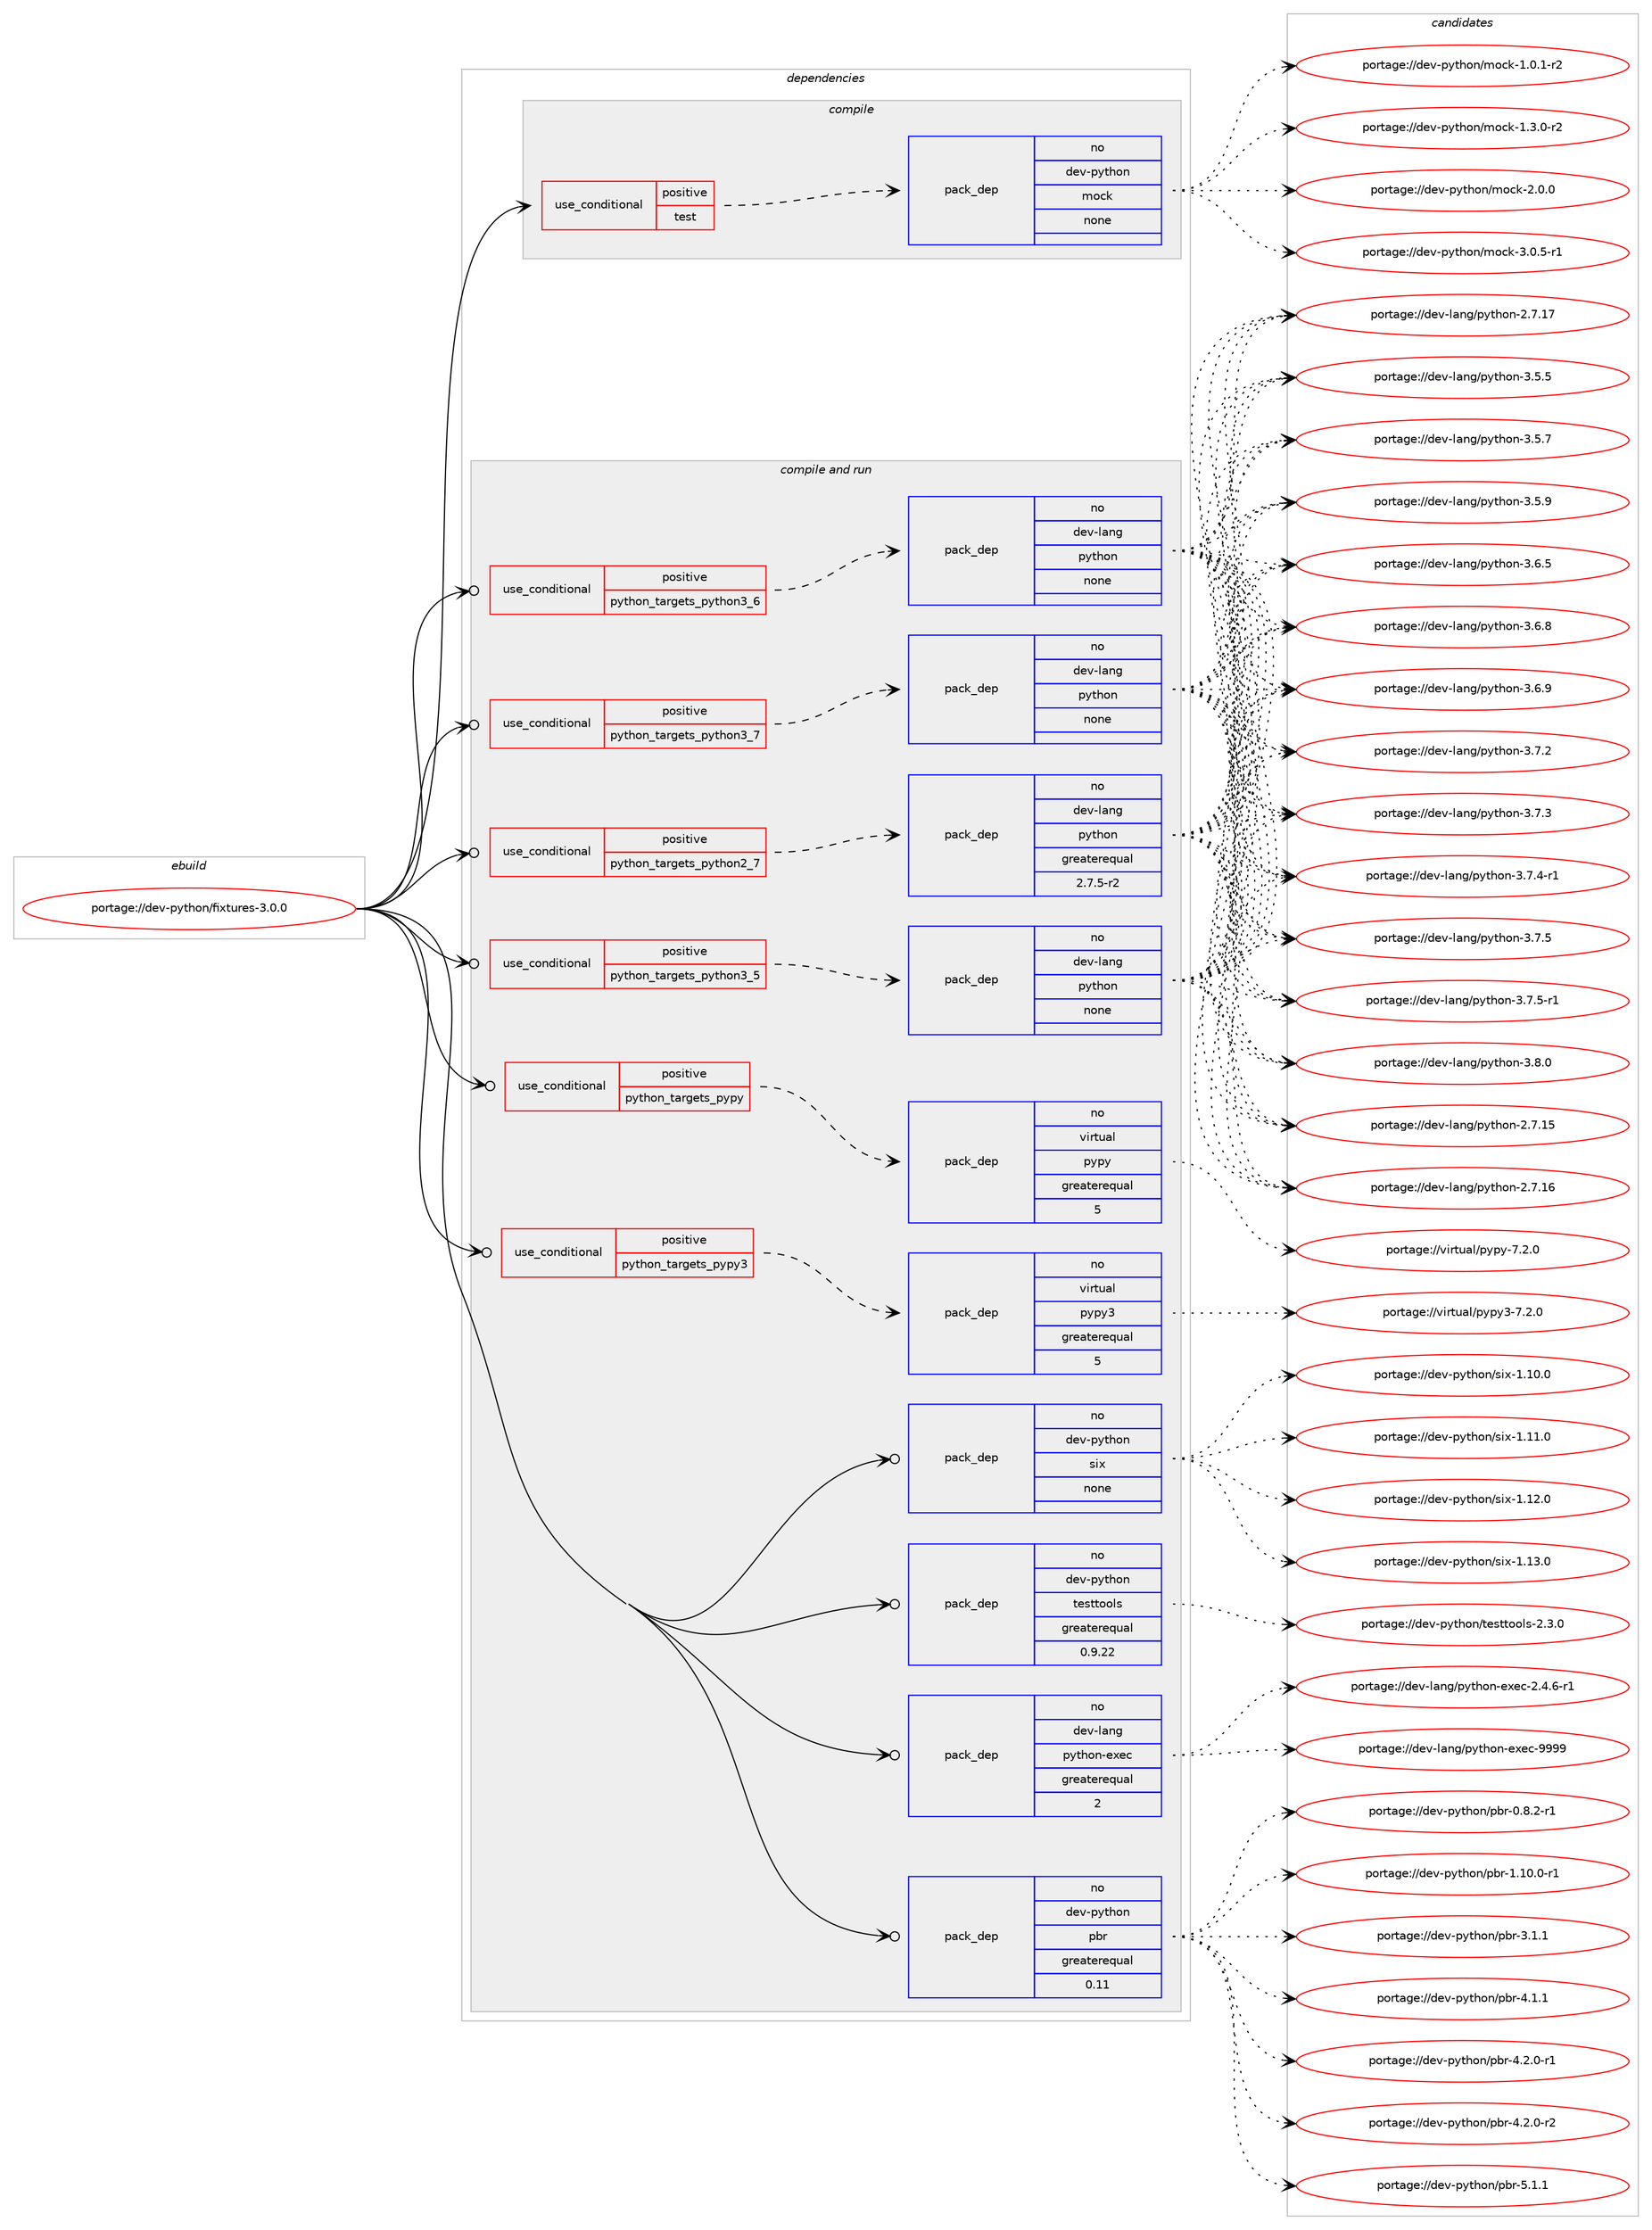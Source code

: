 digraph prolog {

# *************
# Graph options
# *************

newrank=true;
concentrate=true;
compound=true;
graph [rankdir=LR,fontname=Helvetica,fontsize=10,ranksep=1.5];#, ranksep=2.5, nodesep=0.2];
edge  [arrowhead=vee];
node  [fontname=Helvetica,fontsize=10];

# **********
# The ebuild
# **********

subgraph cluster_leftcol {
color=gray;
rank=same;
label=<<i>ebuild</i>>;
id [label="portage://dev-python/fixtures-3.0.0", color=red, width=4, href="../dev-python/fixtures-3.0.0.svg"];
}

# ****************
# The dependencies
# ****************

subgraph cluster_midcol {
color=gray;
label=<<i>dependencies</i>>;
subgraph cluster_compile {
fillcolor="#eeeeee";
style=filled;
label=<<i>compile</i>>;
subgraph cond28516 {
dependency139091 [label=<<TABLE BORDER="0" CELLBORDER="1" CELLSPACING="0" CELLPADDING="4"><TR><TD ROWSPAN="3" CELLPADDING="10">use_conditional</TD></TR><TR><TD>positive</TD></TR><TR><TD>test</TD></TR></TABLE>>, shape=none, color=red];
subgraph pack107257 {
dependency139092 [label=<<TABLE BORDER="0" CELLBORDER="1" CELLSPACING="0" CELLPADDING="4" WIDTH="220"><TR><TD ROWSPAN="6" CELLPADDING="30">pack_dep</TD></TR><TR><TD WIDTH="110">no</TD></TR><TR><TD>dev-python</TD></TR><TR><TD>mock</TD></TR><TR><TD>none</TD></TR><TR><TD></TD></TR></TABLE>>, shape=none, color=blue];
}
dependency139091:e -> dependency139092:w [weight=20,style="dashed",arrowhead="vee"];
}
id:e -> dependency139091:w [weight=20,style="solid",arrowhead="vee"];
}
subgraph cluster_compileandrun {
fillcolor="#eeeeee";
style=filled;
label=<<i>compile and run</i>>;
subgraph cond28517 {
dependency139093 [label=<<TABLE BORDER="0" CELLBORDER="1" CELLSPACING="0" CELLPADDING="4"><TR><TD ROWSPAN="3" CELLPADDING="10">use_conditional</TD></TR><TR><TD>positive</TD></TR><TR><TD>python_targets_pypy</TD></TR></TABLE>>, shape=none, color=red];
subgraph pack107258 {
dependency139094 [label=<<TABLE BORDER="0" CELLBORDER="1" CELLSPACING="0" CELLPADDING="4" WIDTH="220"><TR><TD ROWSPAN="6" CELLPADDING="30">pack_dep</TD></TR><TR><TD WIDTH="110">no</TD></TR><TR><TD>virtual</TD></TR><TR><TD>pypy</TD></TR><TR><TD>greaterequal</TD></TR><TR><TD>5</TD></TR></TABLE>>, shape=none, color=blue];
}
dependency139093:e -> dependency139094:w [weight=20,style="dashed",arrowhead="vee"];
}
id:e -> dependency139093:w [weight=20,style="solid",arrowhead="odotvee"];
subgraph cond28518 {
dependency139095 [label=<<TABLE BORDER="0" CELLBORDER="1" CELLSPACING="0" CELLPADDING="4"><TR><TD ROWSPAN="3" CELLPADDING="10">use_conditional</TD></TR><TR><TD>positive</TD></TR><TR><TD>python_targets_pypy3</TD></TR></TABLE>>, shape=none, color=red];
subgraph pack107259 {
dependency139096 [label=<<TABLE BORDER="0" CELLBORDER="1" CELLSPACING="0" CELLPADDING="4" WIDTH="220"><TR><TD ROWSPAN="6" CELLPADDING="30">pack_dep</TD></TR><TR><TD WIDTH="110">no</TD></TR><TR><TD>virtual</TD></TR><TR><TD>pypy3</TD></TR><TR><TD>greaterequal</TD></TR><TR><TD>5</TD></TR></TABLE>>, shape=none, color=blue];
}
dependency139095:e -> dependency139096:w [weight=20,style="dashed",arrowhead="vee"];
}
id:e -> dependency139095:w [weight=20,style="solid",arrowhead="odotvee"];
subgraph cond28519 {
dependency139097 [label=<<TABLE BORDER="0" CELLBORDER="1" CELLSPACING="0" CELLPADDING="4"><TR><TD ROWSPAN="3" CELLPADDING="10">use_conditional</TD></TR><TR><TD>positive</TD></TR><TR><TD>python_targets_python2_7</TD></TR></TABLE>>, shape=none, color=red];
subgraph pack107260 {
dependency139098 [label=<<TABLE BORDER="0" CELLBORDER="1" CELLSPACING="0" CELLPADDING="4" WIDTH="220"><TR><TD ROWSPAN="6" CELLPADDING="30">pack_dep</TD></TR><TR><TD WIDTH="110">no</TD></TR><TR><TD>dev-lang</TD></TR><TR><TD>python</TD></TR><TR><TD>greaterequal</TD></TR><TR><TD>2.7.5-r2</TD></TR></TABLE>>, shape=none, color=blue];
}
dependency139097:e -> dependency139098:w [weight=20,style="dashed",arrowhead="vee"];
}
id:e -> dependency139097:w [weight=20,style="solid",arrowhead="odotvee"];
subgraph cond28520 {
dependency139099 [label=<<TABLE BORDER="0" CELLBORDER="1" CELLSPACING="0" CELLPADDING="4"><TR><TD ROWSPAN="3" CELLPADDING="10">use_conditional</TD></TR><TR><TD>positive</TD></TR><TR><TD>python_targets_python3_5</TD></TR></TABLE>>, shape=none, color=red];
subgraph pack107261 {
dependency139100 [label=<<TABLE BORDER="0" CELLBORDER="1" CELLSPACING="0" CELLPADDING="4" WIDTH="220"><TR><TD ROWSPAN="6" CELLPADDING="30">pack_dep</TD></TR><TR><TD WIDTH="110">no</TD></TR><TR><TD>dev-lang</TD></TR><TR><TD>python</TD></TR><TR><TD>none</TD></TR><TR><TD></TD></TR></TABLE>>, shape=none, color=blue];
}
dependency139099:e -> dependency139100:w [weight=20,style="dashed",arrowhead="vee"];
}
id:e -> dependency139099:w [weight=20,style="solid",arrowhead="odotvee"];
subgraph cond28521 {
dependency139101 [label=<<TABLE BORDER="0" CELLBORDER="1" CELLSPACING="0" CELLPADDING="4"><TR><TD ROWSPAN="3" CELLPADDING="10">use_conditional</TD></TR><TR><TD>positive</TD></TR><TR><TD>python_targets_python3_6</TD></TR></TABLE>>, shape=none, color=red];
subgraph pack107262 {
dependency139102 [label=<<TABLE BORDER="0" CELLBORDER="1" CELLSPACING="0" CELLPADDING="4" WIDTH="220"><TR><TD ROWSPAN="6" CELLPADDING="30">pack_dep</TD></TR><TR><TD WIDTH="110">no</TD></TR><TR><TD>dev-lang</TD></TR><TR><TD>python</TD></TR><TR><TD>none</TD></TR><TR><TD></TD></TR></TABLE>>, shape=none, color=blue];
}
dependency139101:e -> dependency139102:w [weight=20,style="dashed",arrowhead="vee"];
}
id:e -> dependency139101:w [weight=20,style="solid",arrowhead="odotvee"];
subgraph cond28522 {
dependency139103 [label=<<TABLE BORDER="0" CELLBORDER="1" CELLSPACING="0" CELLPADDING="4"><TR><TD ROWSPAN="3" CELLPADDING="10">use_conditional</TD></TR><TR><TD>positive</TD></TR><TR><TD>python_targets_python3_7</TD></TR></TABLE>>, shape=none, color=red];
subgraph pack107263 {
dependency139104 [label=<<TABLE BORDER="0" CELLBORDER="1" CELLSPACING="0" CELLPADDING="4" WIDTH="220"><TR><TD ROWSPAN="6" CELLPADDING="30">pack_dep</TD></TR><TR><TD WIDTH="110">no</TD></TR><TR><TD>dev-lang</TD></TR><TR><TD>python</TD></TR><TR><TD>none</TD></TR><TR><TD></TD></TR></TABLE>>, shape=none, color=blue];
}
dependency139103:e -> dependency139104:w [weight=20,style="dashed",arrowhead="vee"];
}
id:e -> dependency139103:w [weight=20,style="solid",arrowhead="odotvee"];
subgraph pack107264 {
dependency139105 [label=<<TABLE BORDER="0" CELLBORDER="1" CELLSPACING="0" CELLPADDING="4" WIDTH="220"><TR><TD ROWSPAN="6" CELLPADDING="30">pack_dep</TD></TR><TR><TD WIDTH="110">no</TD></TR><TR><TD>dev-lang</TD></TR><TR><TD>python-exec</TD></TR><TR><TD>greaterequal</TD></TR><TR><TD>2</TD></TR></TABLE>>, shape=none, color=blue];
}
id:e -> dependency139105:w [weight=20,style="solid",arrowhead="odotvee"];
subgraph pack107265 {
dependency139106 [label=<<TABLE BORDER="0" CELLBORDER="1" CELLSPACING="0" CELLPADDING="4" WIDTH="220"><TR><TD ROWSPAN="6" CELLPADDING="30">pack_dep</TD></TR><TR><TD WIDTH="110">no</TD></TR><TR><TD>dev-python</TD></TR><TR><TD>pbr</TD></TR><TR><TD>greaterequal</TD></TR><TR><TD>0.11</TD></TR></TABLE>>, shape=none, color=blue];
}
id:e -> dependency139106:w [weight=20,style="solid",arrowhead="odotvee"];
subgraph pack107266 {
dependency139107 [label=<<TABLE BORDER="0" CELLBORDER="1" CELLSPACING="0" CELLPADDING="4" WIDTH="220"><TR><TD ROWSPAN="6" CELLPADDING="30">pack_dep</TD></TR><TR><TD WIDTH="110">no</TD></TR><TR><TD>dev-python</TD></TR><TR><TD>six</TD></TR><TR><TD>none</TD></TR><TR><TD></TD></TR></TABLE>>, shape=none, color=blue];
}
id:e -> dependency139107:w [weight=20,style="solid",arrowhead="odotvee"];
subgraph pack107267 {
dependency139108 [label=<<TABLE BORDER="0" CELLBORDER="1" CELLSPACING="0" CELLPADDING="4" WIDTH="220"><TR><TD ROWSPAN="6" CELLPADDING="30">pack_dep</TD></TR><TR><TD WIDTH="110">no</TD></TR><TR><TD>dev-python</TD></TR><TR><TD>testtools</TD></TR><TR><TD>greaterequal</TD></TR><TR><TD>0.9.22</TD></TR></TABLE>>, shape=none, color=blue];
}
id:e -> dependency139108:w [weight=20,style="solid",arrowhead="odotvee"];
}
subgraph cluster_run {
fillcolor="#eeeeee";
style=filled;
label=<<i>run</i>>;
}
}

# **************
# The candidates
# **************

subgraph cluster_choices {
rank=same;
color=gray;
label=<<i>candidates</i>>;

subgraph choice107257 {
color=black;
nodesep=1;
choiceportage1001011184511212111610411111047109111991074549464846494511450 [label="portage://dev-python/mock-1.0.1-r2", color=red, width=4,href="../dev-python/mock-1.0.1-r2.svg"];
choiceportage1001011184511212111610411111047109111991074549465146484511450 [label="portage://dev-python/mock-1.3.0-r2", color=red, width=4,href="../dev-python/mock-1.3.0-r2.svg"];
choiceportage100101118451121211161041111104710911199107455046484648 [label="portage://dev-python/mock-2.0.0", color=red, width=4,href="../dev-python/mock-2.0.0.svg"];
choiceportage1001011184511212111610411111047109111991074551464846534511449 [label="portage://dev-python/mock-3.0.5-r1", color=red, width=4,href="../dev-python/mock-3.0.5-r1.svg"];
dependency139092:e -> choiceportage1001011184511212111610411111047109111991074549464846494511450:w [style=dotted,weight="100"];
dependency139092:e -> choiceportage1001011184511212111610411111047109111991074549465146484511450:w [style=dotted,weight="100"];
dependency139092:e -> choiceportage100101118451121211161041111104710911199107455046484648:w [style=dotted,weight="100"];
dependency139092:e -> choiceportage1001011184511212111610411111047109111991074551464846534511449:w [style=dotted,weight="100"];
}
subgraph choice107258 {
color=black;
nodesep=1;
choiceportage1181051141161179710847112121112121455546504648 [label="portage://virtual/pypy-7.2.0", color=red, width=4,href="../virtual/pypy-7.2.0.svg"];
dependency139094:e -> choiceportage1181051141161179710847112121112121455546504648:w [style=dotted,weight="100"];
}
subgraph choice107259 {
color=black;
nodesep=1;
choiceportage118105114116117971084711212111212151455546504648 [label="portage://virtual/pypy3-7.2.0", color=red, width=4,href="../virtual/pypy3-7.2.0.svg"];
dependency139096:e -> choiceportage118105114116117971084711212111212151455546504648:w [style=dotted,weight="100"];
}
subgraph choice107260 {
color=black;
nodesep=1;
choiceportage10010111845108971101034711212111610411111045504655464953 [label="portage://dev-lang/python-2.7.15", color=red, width=4,href="../dev-lang/python-2.7.15.svg"];
choiceportage10010111845108971101034711212111610411111045504655464954 [label="portage://dev-lang/python-2.7.16", color=red, width=4,href="../dev-lang/python-2.7.16.svg"];
choiceportage10010111845108971101034711212111610411111045504655464955 [label="portage://dev-lang/python-2.7.17", color=red, width=4,href="../dev-lang/python-2.7.17.svg"];
choiceportage100101118451089711010347112121116104111110455146534653 [label="portage://dev-lang/python-3.5.5", color=red, width=4,href="../dev-lang/python-3.5.5.svg"];
choiceportage100101118451089711010347112121116104111110455146534655 [label="portage://dev-lang/python-3.5.7", color=red, width=4,href="../dev-lang/python-3.5.7.svg"];
choiceportage100101118451089711010347112121116104111110455146534657 [label="portage://dev-lang/python-3.5.9", color=red, width=4,href="../dev-lang/python-3.5.9.svg"];
choiceportage100101118451089711010347112121116104111110455146544653 [label="portage://dev-lang/python-3.6.5", color=red, width=4,href="../dev-lang/python-3.6.5.svg"];
choiceportage100101118451089711010347112121116104111110455146544656 [label="portage://dev-lang/python-3.6.8", color=red, width=4,href="../dev-lang/python-3.6.8.svg"];
choiceportage100101118451089711010347112121116104111110455146544657 [label="portage://dev-lang/python-3.6.9", color=red, width=4,href="../dev-lang/python-3.6.9.svg"];
choiceportage100101118451089711010347112121116104111110455146554650 [label="portage://dev-lang/python-3.7.2", color=red, width=4,href="../dev-lang/python-3.7.2.svg"];
choiceportage100101118451089711010347112121116104111110455146554651 [label="portage://dev-lang/python-3.7.3", color=red, width=4,href="../dev-lang/python-3.7.3.svg"];
choiceportage1001011184510897110103471121211161041111104551465546524511449 [label="portage://dev-lang/python-3.7.4-r1", color=red, width=4,href="../dev-lang/python-3.7.4-r1.svg"];
choiceportage100101118451089711010347112121116104111110455146554653 [label="portage://dev-lang/python-3.7.5", color=red, width=4,href="../dev-lang/python-3.7.5.svg"];
choiceportage1001011184510897110103471121211161041111104551465546534511449 [label="portage://dev-lang/python-3.7.5-r1", color=red, width=4,href="../dev-lang/python-3.7.5-r1.svg"];
choiceportage100101118451089711010347112121116104111110455146564648 [label="portage://dev-lang/python-3.8.0", color=red, width=4,href="../dev-lang/python-3.8.0.svg"];
dependency139098:e -> choiceportage10010111845108971101034711212111610411111045504655464953:w [style=dotted,weight="100"];
dependency139098:e -> choiceportage10010111845108971101034711212111610411111045504655464954:w [style=dotted,weight="100"];
dependency139098:e -> choiceportage10010111845108971101034711212111610411111045504655464955:w [style=dotted,weight="100"];
dependency139098:e -> choiceportage100101118451089711010347112121116104111110455146534653:w [style=dotted,weight="100"];
dependency139098:e -> choiceportage100101118451089711010347112121116104111110455146534655:w [style=dotted,weight="100"];
dependency139098:e -> choiceportage100101118451089711010347112121116104111110455146534657:w [style=dotted,weight="100"];
dependency139098:e -> choiceportage100101118451089711010347112121116104111110455146544653:w [style=dotted,weight="100"];
dependency139098:e -> choiceportage100101118451089711010347112121116104111110455146544656:w [style=dotted,weight="100"];
dependency139098:e -> choiceportage100101118451089711010347112121116104111110455146544657:w [style=dotted,weight="100"];
dependency139098:e -> choiceportage100101118451089711010347112121116104111110455146554650:w [style=dotted,weight="100"];
dependency139098:e -> choiceportage100101118451089711010347112121116104111110455146554651:w [style=dotted,weight="100"];
dependency139098:e -> choiceportage1001011184510897110103471121211161041111104551465546524511449:w [style=dotted,weight="100"];
dependency139098:e -> choiceportage100101118451089711010347112121116104111110455146554653:w [style=dotted,weight="100"];
dependency139098:e -> choiceportage1001011184510897110103471121211161041111104551465546534511449:w [style=dotted,weight="100"];
dependency139098:e -> choiceportage100101118451089711010347112121116104111110455146564648:w [style=dotted,weight="100"];
}
subgraph choice107261 {
color=black;
nodesep=1;
choiceportage10010111845108971101034711212111610411111045504655464953 [label="portage://dev-lang/python-2.7.15", color=red, width=4,href="../dev-lang/python-2.7.15.svg"];
choiceportage10010111845108971101034711212111610411111045504655464954 [label="portage://dev-lang/python-2.7.16", color=red, width=4,href="../dev-lang/python-2.7.16.svg"];
choiceportage10010111845108971101034711212111610411111045504655464955 [label="portage://dev-lang/python-2.7.17", color=red, width=4,href="../dev-lang/python-2.7.17.svg"];
choiceportage100101118451089711010347112121116104111110455146534653 [label="portage://dev-lang/python-3.5.5", color=red, width=4,href="../dev-lang/python-3.5.5.svg"];
choiceportage100101118451089711010347112121116104111110455146534655 [label="portage://dev-lang/python-3.5.7", color=red, width=4,href="../dev-lang/python-3.5.7.svg"];
choiceportage100101118451089711010347112121116104111110455146534657 [label="portage://dev-lang/python-3.5.9", color=red, width=4,href="../dev-lang/python-3.5.9.svg"];
choiceportage100101118451089711010347112121116104111110455146544653 [label="portage://dev-lang/python-3.6.5", color=red, width=4,href="../dev-lang/python-3.6.5.svg"];
choiceportage100101118451089711010347112121116104111110455146544656 [label="portage://dev-lang/python-3.6.8", color=red, width=4,href="../dev-lang/python-3.6.8.svg"];
choiceportage100101118451089711010347112121116104111110455146544657 [label="portage://dev-lang/python-3.6.9", color=red, width=4,href="../dev-lang/python-3.6.9.svg"];
choiceportage100101118451089711010347112121116104111110455146554650 [label="portage://dev-lang/python-3.7.2", color=red, width=4,href="../dev-lang/python-3.7.2.svg"];
choiceportage100101118451089711010347112121116104111110455146554651 [label="portage://dev-lang/python-3.7.3", color=red, width=4,href="../dev-lang/python-3.7.3.svg"];
choiceportage1001011184510897110103471121211161041111104551465546524511449 [label="portage://dev-lang/python-3.7.4-r1", color=red, width=4,href="../dev-lang/python-3.7.4-r1.svg"];
choiceportage100101118451089711010347112121116104111110455146554653 [label="portage://dev-lang/python-3.7.5", color=red, width=4,href="../dev-lang/python-3.7.5.svg"];
choiceportage1001011184510897110103471121211161041111104551465546534511449 [label="portage://dev-lang/python-3.7.5-r1", color=red, width=4,href="../dev-lang/python-3.7.5-r1.svg"];
choiceportage100101118451089711010347112121116104111110455146564648 [label="portage://dev-lang/python-3.8.0", color=red, width=4,href="../dev-lang/python-3.8.0.svg"];
dependency139100:e -> choiceportage10010111845108971101034711212111610411111045504655464953:w [style=dotted,weight="100"];
dependency139100:e -> choiceportage10010111845108971101034711212111610411111045504655464954:w [style=dotted,weight="100"];
dependency139100:e -> choiceportage10010111845108971101034711212111610411111045504655464955:w [style=dotted,weight="100"];
dependency139100:e -> choiceportage100101118451089711010347112121116104111110455146534653:w [style=dotted,weight="100"];
dependency139100:e -> choiceportage100101118451089711010347112121116104111110455146534655:w [style=dotted,weight="100"];
dependency139100:e -> choiceportage100101118451089711010347112121116104111110455146534657:w [style=dotted,weight="100"];
dependency139100:e -> choiceportage100101118451089711010347112121116104111110455146544653:w [style=dotted,weight="100"];
dependency139100:e -> choiceportage100101118451089711010347112121116104111110455146544656:w [style=dotted,weight="100"];
dependency139100:e -> choiceportage100101118451089711010347112121116104111110455146544657:w [style=dotted,weight="100"];
dependency139100:e -> choiceportage100101118451089711010347112121116104111110455146554650:w [style=dotted,weight="100"];
dependency139100:e -> choiceportage100101118451089711010347112121116104111110455146554651:w [style=dotted,weight="100"];
dependency139100:e -> choiceportage1001011184510897110103471121211161041111104551465546524511449:w [style=dotted,weight="100"];
dependency139100:e -> choiceportage100101118451089711010347112121116104111110455146554653:w [style=dotted,weight="100"];
dependency139100:e -> choiceportage1001011184510897110103471121211161041111104551465546534511449:w [style=dotted,weight="100"];
dependency139100:e -> choiceportage100101118451089711010347112121116104111110455146564648:w [style=dotted,weight="100"];
}
subgraph choice107262 {
color=black;
nodesep=1;
choiceportage10010111845108971101034711212111610411111045504655464953 [label="portage://dev-lang/python-2.7.15", color=red, width=4,href="../dev-lang/python-2.7.15.svg"];
choiceportage10010111845108971101034711212111610411111045504655464954 [label="portage://dev-lang/python-2.7.16", color=red, width=4,href="../dev-lang/python-2.7.16.svg"];
choiceportage10010111845108971101034711212111610411111045504655464955 [label="portage://dev-lang/python-2.7.17", color=red, width=4,href="../dev-lang/python-2.7.17.svg"];
choiceportage100101118451089711010347112121116104111110455146534653 [label="portage://dev-lang/python-3.5.5", color=red, width=4,href="../dev-lang/python-3.5.5.svg"];
choiceportage100101118451089711010347112121116104111110455146534655 [label="portage://dev-lang/python-3.5.7", color=red, width=4,href="../dev-lang/python-3.5.7.svg"];
choiceportage100101118451089711010347112121116104111110455146534657 [label="portage://dev-lang/python-3.5.9", color=red, width=4,href="../dev-lang/python-3.5.9.svg"];
choiceportage100101118451089711010347112121116104111110455146544653 [label="portage://dev-lang/python-3.6.5", color=red, width=4,href="../dev-lang/python-3.6.5.svg"];
choiceportage100101118451089711010347112121116104111110455146544656 [label="portage://dev-lang/python-3.6.8", color=red, width=4,href="../dev-lang/python-3.6.8.svg"];
choiceportage100101118451089711010347112121116104111110455146544657 [label="portage://dev-lang/python-3.6.9", color=red, width=4,href="../dev-lang/python-3.6.9.svg"];
choiceportage100101118451089711010347112121116104111110455146554650 [label="portage://dev-lang/python-3.7.2", color=red, width=4,href="../dev-lang/python-3.7.2.svg"];
choiceportage100101118451089711010347112121116104111110455146554651 [label="portage://dev-lang/python-3.7.3", color=red, width=4,href="../dev-lang/python-3.7.3.svg"];
choiceportage1001011184510897110103471121211161041111104551465546524511449 [label="portage://dev-lang/python-3.7.4-r1", color=red, width=4,href="../dev-lang/python-3.7.4-r1.svg"];
choiceportage100101118451089711010347112121116104111110455146554653 [label="portage://dev-lang/python-3.7.5", color=red, width=4,href="../dev-lang/python-3.7.5.svg"];
choiceportage1001011184510897110103471121211161041111104551465546534511449 [label="portage://dev-lang/python-3.7.5-r1", color=red, width=4,href="../dev-lang/python-3.7.5-r1.svg"];
choiceportage100101118451089711010347112121116104111110455146564648 [label="portage://dev-lang/python-3.8.0", color=red, width=4,href="../dev-lang/python-3.8.0.svg"];
dependency139102:e -> choiceportage10010111845108971101034711212111610411111045504655464953:w [style=dotted,weight="100"];
dependency139102:e -> choiceportage10010111845108971101034711212111610411111045504655464954:w [style=dotted,weight="100"];
dependency139102:e -> choiceportage10010111845108971101034711212111610411111045504655464955:w [style=dotted,weight="100"];
dependency139102:e -> choiceportage100101118451089711010347112121116104111110455146534653:w [style=dotted,weight="100"];
dependency139102:e -> choiceportage100101118451089711010347112121116104111110455146534655:w [style=dotted,weight="100"];
dependency139102:e -> choiceportage100101118451089711010347112121116104111110455146534657:w [style=dotted,weight="100"];
dependency139102:e -> choiceportage100101118451089711010347112121116104111110455146544653:w [style=dotted,weight="100"];
dependency139102:e -> choiceportage100101118451089711010347112121116104111110455146544656:w [style=dotted,weight="100"];
dependency139102:e -> choiceportage100101118451089711010347112121116104111110455146544657:w [style=dotted,weight="100"];
dependency139102:e -> choiceportage100101118451089711010347112121116104111110455146554650:w [style=dotted,weight="100"];
dependency139102:e -> choiceportage100101118451089711010347112121116104111110455146554651:w [style=dotted,weight="100"];
dependency139102:e -> choiceportage1001011184510897110103471121211161041111104551465546524511449:w [style=dotted,weight="100"];
dependency139102:e -> choiceportage100101118451089711010347112121116104111110455146554653:w [style=dotted,weight="100"];
dependency139102:e -> choiceportage1001011184510897110103471121211161041111104551465546534511449:w [style=dotted,weight="100"];
dependency139102:e -> choiceportage100101118451089711010347112121116104111110455146564648:w [style=dotted,weight="100"];
}
subgraph choice107263 {
color=black;
nodesep=1;
choiceportage10010111845108971101034711212111610411111045504655464953 [label="portage://dev-lang/python-2.7.15", color=red, width=4,href="../dev-lang/python-2.7.15.svg"];
choiceportage10010111845108971101034711212111610411111045504655464954 [label="portage://dev-lang/python-2.7.16", color=red, width=4,href="../dev-lang/python-2.7.16.svg"];
choiceportage10010111845108971101034711212111610411111045504655464955 [label="portage://dev-lang/python-2.7.17", color=red, width=4,href="../dev-lang/python-2.7.17.svg"];
choiceportage100101118451089711010347112121116104111110455146534653 [label="portage://dev-lang/python-3.5.5", color=red, width=4,href="../dev-lang/python-3.5.5.svg"];
choiceportage100101118451089711010347112121116104111110455146534655 [label="portage://dev-lang/python-3.5.7", color=red, width=4,href="../dev-lang/python-3.5.7.svg"];
choiceportage100101118451089711010347112121116104111110455146534657 [label="portage://dev-lang/python-3.5.9", color=red, width=4,href="../dev-lang/python-3.5.9.svg"];
choiceportage100101118451089711010347112121116104111110455146544653 [label="portage://dev-lang/python-3.6.5", color=red, width=4,href="../dev-lang/python-3.6.5.svg"];
choiceportage100101118451089711010347112121116104111110455146544656 [label="portage://dev-lang/python-3.6.8", color=red, width=4,href="../dev-lang/python-3.6.8.svg"];
choiceportage100101118451089711010347112121116104111110455146544657 [label="portage://dev-lang/python-3.6.9", color=red, width=4,href="../dev-lang/python-3.6.9.svg"];
choiceportage100101118451089711010347112121116104111110455146554650 [label="portage://dev-lang/python-3.7.2", color=red, width=4,href="../dev-lang/python-3.7.2.svg"];
choiceportage100101118451089711010347112121116104111110455146554651 [label="portage://dev-lang/python-3.7.3", color=red, width=4,href="../dev-lang/python-3.7.3.svg"];
choiceportage1001011184510897110103471121211161041111104551465546524511449 [label="portage://dev-lang/python-3.7.4-r1", color=red, width=4,href="../dev-lang/python-3.7.4-r1.svg"];
choiceportage100101118451089711010347112121116104111110455146554653 [label="portage://dev-lang/python-3.7.5", color=red, width=4,href="../dev-lang/python-3.7.5.svg"];
choiceportage1001011184510897110103471121211161041111104551465546534511449 [label="portage://dev-lang/python-3.7.5-r1", color=red, width=4,href="../dev-lang/python-3.7.5-r1.svg"];
choiceportage100101118451089711010347112121116104111110455146564648 [label="portage://dev-lang/python-3.8.0", color=red, width=4,href="../dev-lang/python-3.8.0.svg"];
dependency139104:e -> choiceportage10010111845108971101034711212111610411111045504655464953:w [style=dotted,weight="100"];
dependency139104:e -> choiceportage10010111845108971101034711212111610411111045504655464954:w [style=dotted,weight="100"];
dependency139104:e -> choiceportage10010111845108971101034711212111610411111045504655464955:w [style=dotted,weight="100"];
dependency139104:e -> choiceportage100101118451089711010347112121116104111110455146534653:w [style=dotted,weight="100"];
dependency139104:e -> choiceportage100101118451089711010347112121116104111110455146534655:w [style=dotted,weight="100"];
dependency139104:e -> choiceportage100101118451089711010347112121116104111110455146534657:w [style=dotted,weight="100"];
dependency139104:e -> choiceportage100101118451089711010347112121116104111110455146544653:w [style=dotted,weight="100"];
dependency139104:e -> choiceportage100101118451089711010347112121116104111110455146544656:w [style=dotted,weight="100"];
dependency139104:e -> choiceportage100101118451089711010347112121116104111110455146544657:w [style=dotted,weight="100"];
dependency139104:e -> choiceportage100101118451089711010347112121116104111110455146554650:w [style=dotted,weight="100"];
dependency139104:e -> choiceportage100101118451089711010347112121116104111110455146554651:w [style=dotted,weight="100"];
dependency139104:e -> choiceportage1001011184510897110103471121211161041111104551465546524511449:w [style=dotted,weight="100"];
dependency139104:e -> choiceportage100101118451089711010347112121116104111110455146554653:w [style=dotted,weight="100"];
dependency139104:e -> choiceportage1001011184510897110103471121211161041111104551465546534511449:w [style=dotted,weight="100"];
dependency139104:e -> choiceportage100101118451089711010347112121116104111110455146564648:w [style=dotted,weight="100"];
}
subgraph choice107264 {
color=black;
nodesep=1;
choiceportage10010111845108971101034711212111610411111045101120101994550465246544511449 [label="portage://dev-lang/python-exec-2.4.6-r1", color=red, width=4,href="../dev-lang/python-exec-2.4.6-r1.svg"];
choiceportage10010111845108971101034711212111610411111045101120101994557575757 [label="portage://dev-lang/python-exec-9999", color=red, width=4,href="../dev-lang/python-exec-9999.svg"];
dependency139105:e -> choiceportage10010111845108971101034711212111610411111045101120101994550465246544511449:w [style=dotted,weight="100"];
dependency139105:e -> choiceportage10010111845108971101034711212111610411111045101120101994557575757:w [style=dotted,weight="100"];
}
subgraph choice107265 {
color=black;
nodesep=1;
choiceportage1001011184511212111610411111047112981144548465646504511449 [label="portage://dev-python/pbr-0.8.2-r1", color=red, width=4,href="../dev-python/pbr-0.8.2-r1.svg"];
choiceportage100101118451121211161041111104711298114454946494846484511449 [label="portage://dev-python/pbr-1.10.0-r1", color=red, width=4,href="../dev-python/pbr-1.10.0-r1.svg"];
choiceportage100101118451121211161041111104711298114455146494649 [label="portage://dev-python/pbr-3.1.1", color=red, width=4,href="../dev-python/pbr-3.1.1.svg"];
choiceportage100101118451121211161041111104711298114455246494649 [label="portage://dev-python/pbr-4.1.1", color=red, width=4,href="../dev-python/pbr-4.1.1.svg"];
choiceportage1001011184511212111610411111047112981144552465046484511449 [label="portage://dev-python/pbr-4.2.0-r1", color=red, width=4,href="../dev-python/pbr-4.2.0-r1.svg"];
choiceportage1001011184511212111610411111047112981144552465046484511450 [label="portage://dev-python/pbr-4.2.0-r2", color=red, width=4,href="../dev-python/pbr-4.2.0-r2.svg"];
choiceportage100101118451121211161041111104711298114455346494649 [label="portage://dev-python/pbr-5.1.1", color=red, width=4,href="../dev-python/pbr-5.1.1.svg"];
dependency139106:e -> choiceportage1001011184511212111610411111047112981144548465646504511449:w [style=dotted,weight="100"];
dependency139106:e -> choiceportage100101118451121211161041111104711298114454946494846484511449:w [style=dotted,weight="100"];
dependency139106:e -> choiceportage100101118451121211161041111104711298114455146494649:w [style=dotted,weight="100"];
dependency139106:e -> choiceportage100101118451121211161041111104711298114455246494649:w [style=dotted,weight="100"];
dependency139106:e -> choiceportage1001011184511212111610411111047112981144552465046484511449:w [style=dotted,weight="100"];
dependency139106:e -> choiceportage1001011184511212111610411111047112981144552465046484511450:w [style=dotted,weight="100"];
dependency139106:e -> choiceportage100101118451121211161041111104711298114455346494649:w [style=dotted,weight="100"];
}
subgraph choice107266 {
color=black;
nodesep=1;
choiceportage100101118451121211161041111104711510512045494649484648 [label="portage://dev-python/six-1.10.0", color=red, width=4,href="../dev-python/six-1.10.0.svg"];
choiceportage100101118451121211161041111104711510512045494649494648 [label="portage://dev-python/six-1.11.0", color=red, width=4,href="../dev-python/six-1.11.0.svg"];
choiceportage100101118451121211161041111104711510512045494649504648 [label="portage://dev-python/six-1.12.0", color=red, width=4,href="../dev-python/six-1.12.0.svg"];
choiceportage100101118451121211161041111104711510512045494649514648 [label="portage://dev-python/six-1.13.0", color=red, width=4,href="../dev-python/six-1.13.0.svg"];
dependency139107:e -> choiceportage100101118451121211161041111104711510512045494649484648:w [style=dotted,weight="100"];
dependency139107:e -> choiceportage100101118451121211161041111104711510512045494649494648:w [style=dotted,weight="100"];
dependency139107:e -> choiceportage100101118451121211161041111104711510512045494649504648:w [style=dotted,weight="100"];
dependency139107:e -> choiceportage100101118451121211161041111104711510512045494649514648:w [style=dotted,weight="100"];
}
subgraph choice107267 {
color=black;
nodesep=1;
choiceportage1001011184511212111610411111047116101115116116111111108115455046514648 [label="portage://dev-python/testtools-2.3.0", color=red, width=4,href="../dev-python/testtools-2.3.0.svg"];
dependency139108:e -> choiceportage1001011184511212111610411111047116101115116116111111108115455046514648:w [style=dotted,weight="100"];
}
}

}

